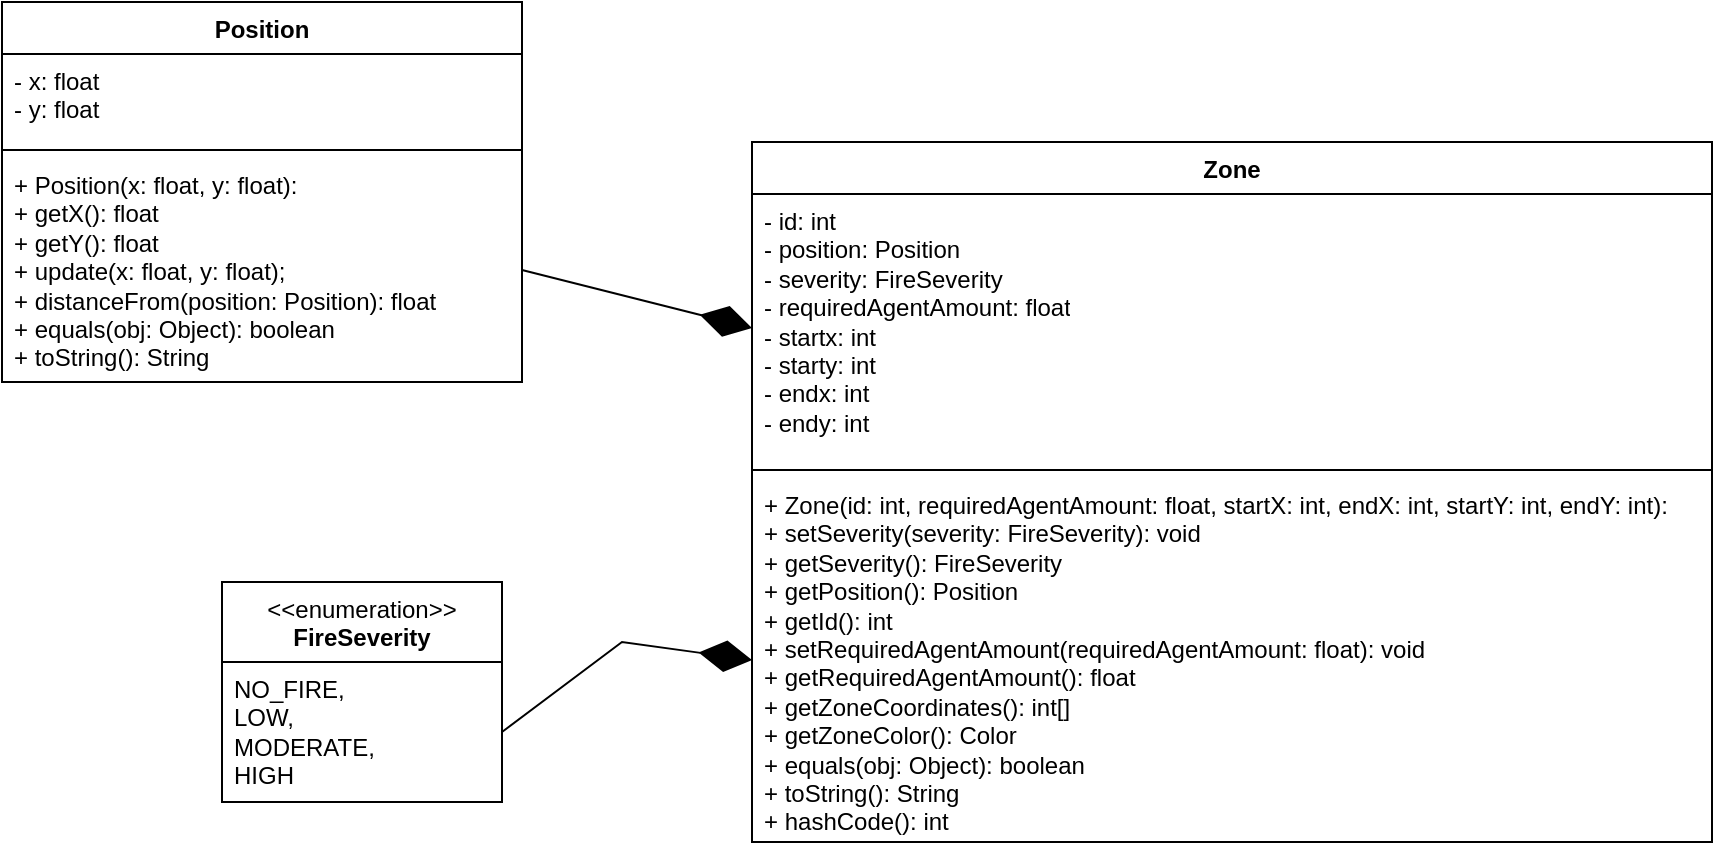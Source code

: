 <mxfile version="26.2.9">
  <diagram name="Page-1" id="NVBw_SEFyqYEv77c2NNw">
    <mxGraphModel dx="573" dy="4040" grid="1" gridSize="10" guides="1" tooltips="1" connect="1" arrows="1" fold="1" page="1" pageScale="1" pageWidth="4681" pageHeight="3300" math="0" shadow="0">
      <root>
        <mxCell id="0" />
        <mxCell id="1" parent="0" />
        <mxCell id="5VzMeVbNFZFtTg1NELes-1" value="Position" style="swimlane;fontStyle=1;align=center;verticalAlign=top;childLayout=stackLayout;horizontal=1;startSize=26;horizontalStack=0;resizeParent=1;resizeParentMax=0;resizeLast=0;collapsible=1;marginBottom=0;whiteSpace=wrap;html=1;" parent="1" vertex="1">
          <mxGeometry x="210" y="-210" width="260" height="190" as="geometry" />
        </mxCell>
        <mxCell id="5VzMeVbNFZFtTg1NELes-2" value="- x: float&lt;div&gt;- y: float&lt;br&gt;&lt;div&gt;&lt;br&gt;&lt;/div&gt;&lt;/div&gt;" style="text;strokeColor=none;fillColor=none;align=left;verticalAlign=top;spacingLeft=4;spacingRight=4;overflow=hidden;rotatable=0;points=[[0,0.5],[1,0.5]];portConstraint=eastwest;whiteSpace=wrap;html=1;" parent="5VzMeVbNFZFtTg1NELes-1" vertex="1">
          <mxGeometry y="26" width="260" height="44" as="geometry" />
        </mxCell>
        <mxCell id="5VzMeVbNFZFtTg1NELes-3" value="" style="line;strokeWidth=1;fillColor=none;align=left;verticalAlign=middle;spacingTop=-1;spacingLeft=3;spacingRight=3;rotatable=0;labelPosition=right;points=[];portConstraint=eastwest;strokeColor=inherit;" parent="5VzMeVbNFZFtTg1NELes-1" vertex="1">
          <mxGeometry y="70" width="260" height="8" as="geometry" />
        </mxCell>
        <mxCell id="5VzMeVbNFZFtTg1NELes-4" value="+ Position(x: float, y: float):&lt;div&gt;+ getX(): float&lt;/div&gt;&lt;div&gt;+ getY(): float&lt;/div&gt;&lt;div&gt;+ update(x: float, y: float);&lt;/div&gt;&lt;div&gt;+ distanceFrom(position: Position): float&lt;/div&gt;&lt;div&gt;+ equals(obj: Object): boolean&lt;/div&gt;&lt;div&gt;+ toString(): String&lt;/div&gt;" style="text;strokeColor=none;fillColor=none;align=left;verticalAlign=top;spacingLeft=4;spacingRight=4;overflow=hidden;rotatable=0;points=[[0,0.5],[1,0.5]];portConstraint=eastwest;whiteSpace=wrap;html=1;" parent="5VzMeVbNFZFtTg1NELes-1" vertex="1">
          <mxGeometry y="78" width="260" height="112" as="geometry" />
        </mxCell>
        <mxCell id="5VzMeVbNFZFtTg1NELes-5" value="Zone" style="swimlane;fontStyle=1;align=center;verticalAlign=top;childLayout=stackLayout;horizontal=1;startSize=26;horizontalStack=0;resizeParent=1;resizeParentMax=0;resizeLast=0;collapsible=1;marginBottom=0;whiteSpace=wrap;html=1;" parent="1" vertex="1">
          <mxGeometry x="585" y="-140" width="480" height="350" as="geometry" />
        </mxCell>
        <mxCell id="5VzMeVbNFZFtTg1NELes-6" value="&lt;div&gt;- id: int&lt;/div&gt;- position: Position&lt;div&gt;- severity: FireSeverity&amp;nbsp;&lt;/div&gt;&lt;div&gt;- requiredAgentAmount: float&lt;/div&gt;&lt;div&gt;- startx: int&amp;nbsp;&lt;/div&gt;&lt;div&gt;- starty: int&amp;nbsp;&lt;/div&gt;&lt;div&gt;- endx: int&amp;nbsp;&lt;/div&gt;&lt;div&gt;- endy: int&amp;nbsp;&lt;/div&gt;&lt;div&gt;&lt;br&gt;&lt;/div&gt;" style="text;strokeColor=none;fillColor=none;align=left;verticalAlign=top;spacingLeft=4;spacingRight=4;overflow=hidden;rotatable=0;points=[[0,0.5],[1,0.5]];portConstraint=eastwest;whiteSpace=wrap;html=1;" parent="5VzMeVbNFZFtTg1NELes-5" vertex="1">
          <mxGeometry y="26" width="480" height="134" as="geometry" />
        </mxCell>
        <mxCell id="5VzMeVbNFZFtTg1NELes-7" value="" style="line;strokeWidth=1;fillColor=none;align=left;verticalAlign=middle;spacingTop=-1;spacingLeft=3;spacingRight=3;rotatable=0;labelPosition=right;points=[];portConstraint=eastwest;strokeColor=inherit;" parent="5VzMeVbNFZFtTg1NELes-5" vertex="1">
          <mxGeometry y="160" width="480" height="8" as="geometry" />
        </mxCell>
        <mxCell id="5VzMeVbNFZFtTg1NELes-8" value="+ Zone(id: int, requiredAgentAmount: float, startX: int, endX: int, startY: int, endY: int):&lt;div&gt;&lt;div&gt;+ setSeverity(severity: FireSeverity): void&lt;/div&gt;&lt;div&gt;+ getSeverity(): FireSeverity&lt;/div&gt;&lt;div&gt;+ getPosition(): Position&lt;/div&gt;&lt;div&gt;+ getId(): int&lt;/div&gt;&lt;div&gt;+ setRequiredAgentAmount(requiredAgentAmount: float): void&lt;/div&gt;&lt;div&gt;+ getRequiredAgentAmount(): float&lt;/div&gt;&lt;div&gt;+ getZoneCoordinates(): int[]&lt;/div&gt;&lt;div&gt;+ getZoneColor(): Color&lt;/div&gt;&lt;div&gt;+ equals(obj: Object): boolean&lt;/div&gt;&lt;div&gt;+ toString(): String&lt;/div&gt;&lt;/div&gt;&lt;div&gt;+ hashCode(): int&lt;/div&gt;" style="text;strokeColor=none;fillColor=none;align=left;verticalAlign=top;spacingLeft=4;spacingRight=4;overflow=hidden;rotatable=0;points=[[0,0.5],[1,0.5]];portConstraint=eastwest;whiteSpace=wrap;html=1;" parent="5VzMeVbNFZFtTg1NELes-5" vertex="1">
          <mxGeometry y="168" width="480" height="182" as="geometry" />
        </mxCell>
        <mxCell id="5VzMeVbNFZFtTg1NELes-9" value="&amp;lt;&amp;lt;enumeration&amp;gt;&amp;gt;&lt;br&gt;&lt;b&gt;FireSeverity&lt;/b&gt;" style="swimlane;fontStyle=0;align=center;verticalAlign=top;childLayout=stackLayout;horizontal=1;startSize=40;horizontalStack=0;resizeParent=1;resizeParentMax=0;resizeLast=0;collapsible=0;marginBottom=0;html=1;whiteSpace=wrap;" parent="1" vertex="1">
          <mxGeometry x="320" y="80" width="140" height="110" as="geometry" />
        </mxCell>
        <mxCell id="5VzMeVbNFZFtTg1NELes-10" value="NO_FIRE,&lt;div&gt;LOW,&lt;/div&gt;&lt;div&gt;MODERATE,&lt;/div&gt;&lt;div&gt;HIGH&lt;/div&gt;" style="text;html=1;strokeColor=none;fillColor=none;align=left;verticalAlign=middle;spacingLeft=4;spacingRight=4;overflow=hidden;rotatable=0;points=[[0,0.5],[1,0.5]];portConstraint=eastwest;whiteSpace=wrap;" parent="5VzMeVbNFZFtTg1NELes-9" vertex="1">
          <mxGeometry y="40" width="140" height="70" as="geometry" />
        </mxCell>
        <mxCell id="5VzMeVbNFZFtTg1NELes-12" value="" style="endArrow=diamondThin;endFill=1;endSize=24;html=1;rounded=0;exitX=1;exitY=0.5;exitDx=0;exitDy=0;entryX=0;entryY=0.5;entryDx=0;entryDy=0;" parent="1" source="5VzMeVbNFZFtTg1NELes-4" target="5VzMeVbNFZFtTg1NELes-6" edge="1">
          <mxGeometry width="160" relative="1" as="geometry">
            <mxPoint x="583" y="-71" as="sourcePoint" />
            <mxPoint x="313" y="-7" as="targetPoint" />
          </mxGeometry>
        </mxCell>
        <mxCell id="5VzMeVbNFZFtTg1NELes-13" value="" style="endArrow=diamondThin;endFill=1;endSize=24;html=1;rounded=0;exitX=1;exitY=0.5;exitDx=0;exitDy=0;entryX=0;entryY=0.5;entryDx=0;entryDy=0;" parent="1" source="5VzMeVbNFZFtTg1NELes-10" target="5VzMeVbNFZFtTg1NELes-8" edge="1">
          <mxGeometry width="160" relative="1" as="geometry">
            <mxPoint x="153" y="-210" as="sourcePoint" />
            <mxPoint x="540" y="320" as="targetPoint" />
            <Array as="points">
              <mxPoint x="520" y="110" />
            </Array>
          </mxGeometry>
        </mxCell>
      </root>
    </mxGraphModel>
  </diagram>
</mxfile>
